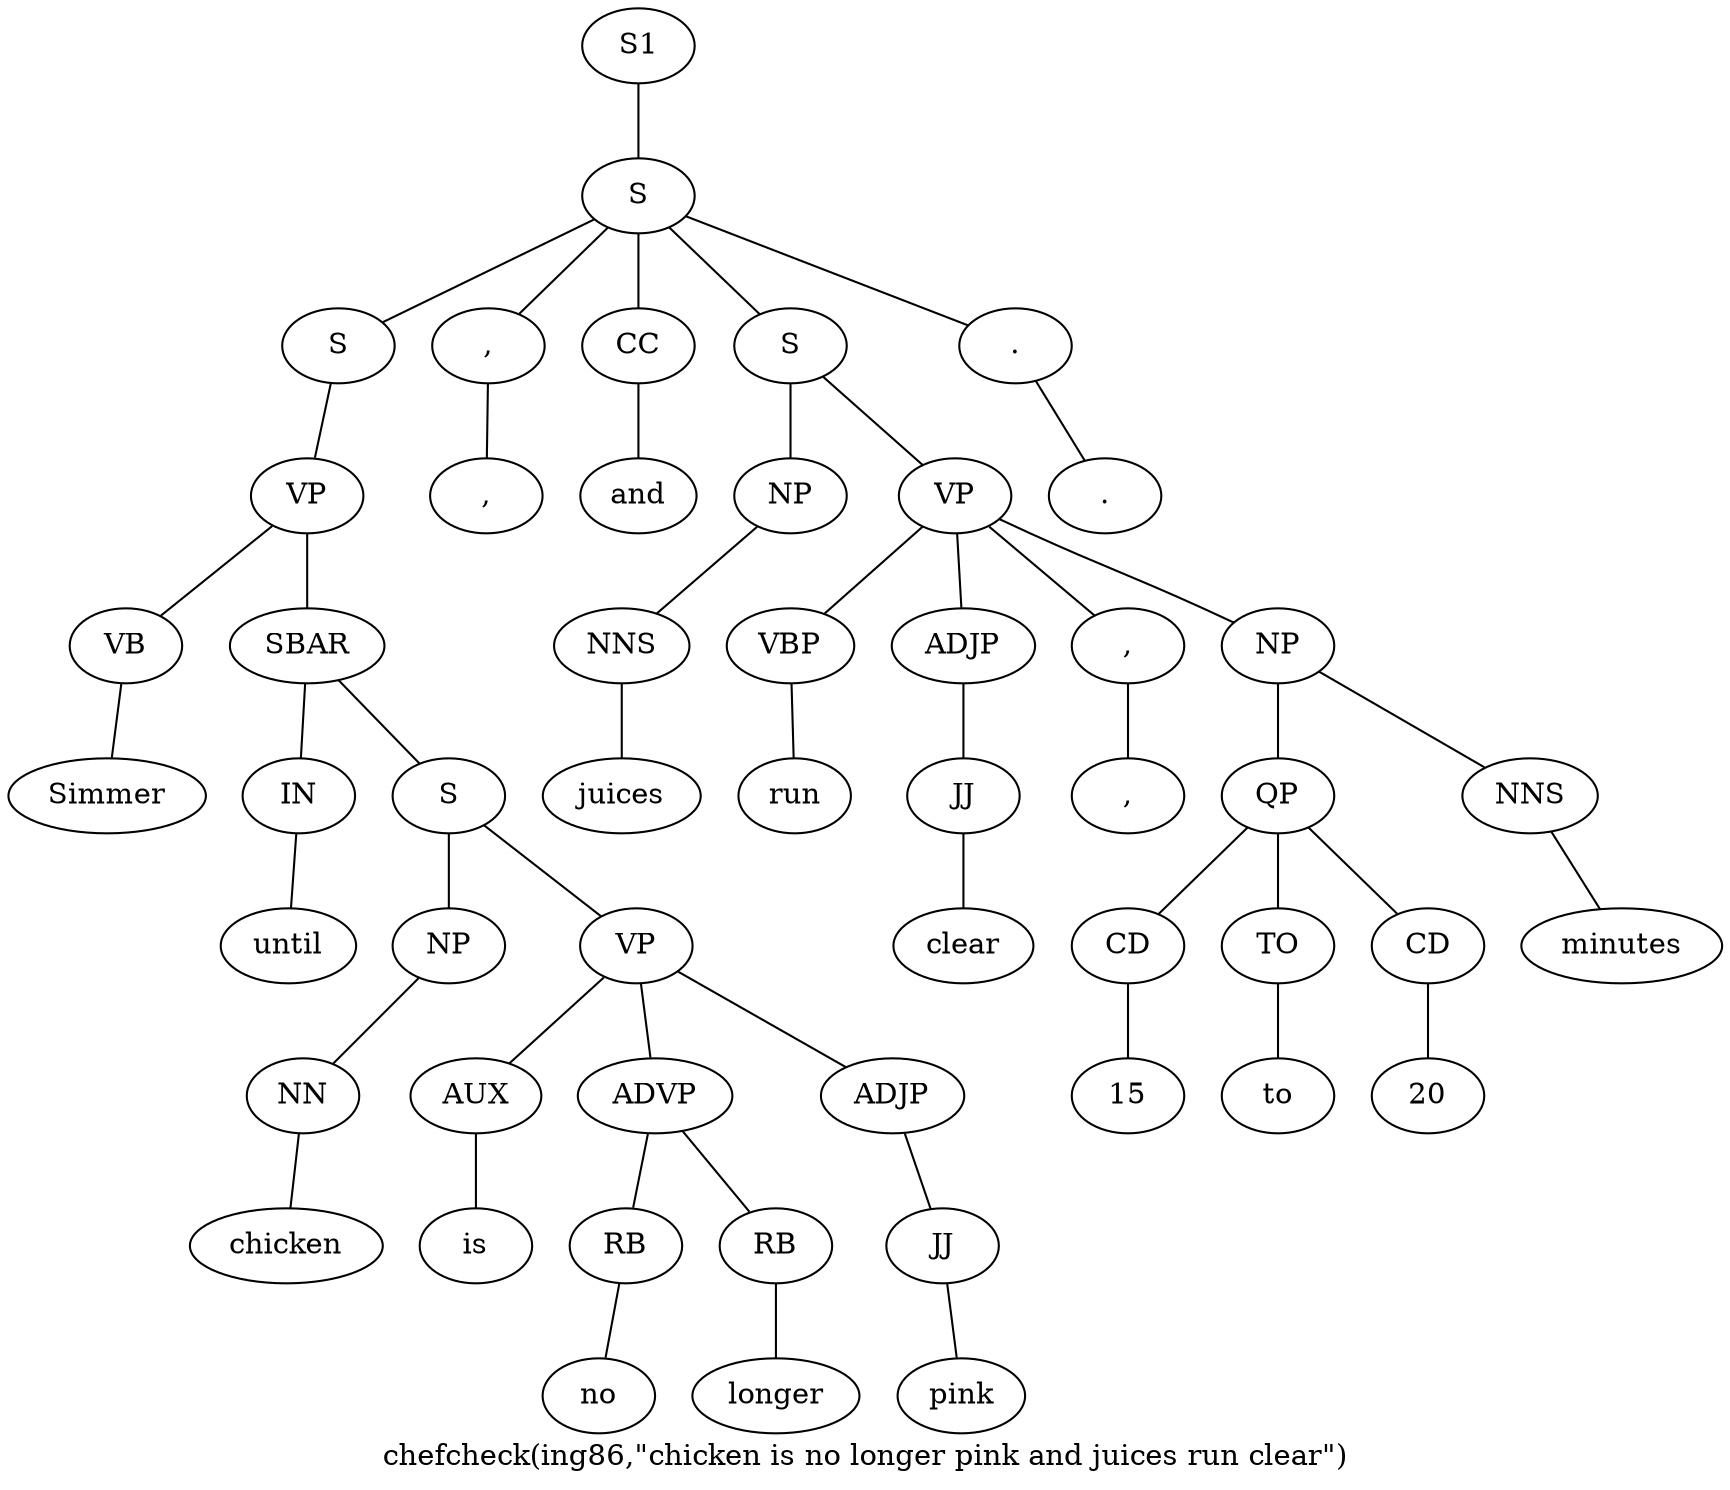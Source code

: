 graph SyntaxGraph {
	label = "chefcheck(ing86,\"chicken is no longer pink and juices run clear\")";
	Node0 [label="S1"];
	Node1 [label="S"];
	Node2 [label="S"];
	Node3 [label="VP"];
	Node4 [label="VB"];
	Node5 [label="Simmer"];
	Node6 [label="SBAR"];
	Node7 [label="IN"];
	Node8 [label="until"];
	Node9 [label="S"];
	Node10 [label="NP"];
	Node11 [label="NN"];
	Node12 [label="chicken"];
	Node13 [label="VP"];
	Node14 [label="AUX"];
	Node15 [label="is"];
	Node16 [label="ADVP"];
	Node17 [label="RB"];
	Node18 [label="no"];
	Node19 [label="RB"];
	Node20 [label="longer"];
	Node21 [label="ADJP"];
	Node22 [label="JJ"];
	Node23 [label="pink"];
	Node24 [label=","];
	Node25 [label=","];
	Node26 [label="CC"];
	Node27 [label="and"];
	Node28 [label="S"];
	Node29 [label="NP"];
	Node30 [label="NNS"];
	Node31 [label="juices"];
	Node32 [label="VP"];
	Node33 [label="VBP"];
	Node34 [label="run"];
	Node35 [label="ADJP"];
	Node36 [label="JJ"];
	Node37 [label="clear"];
	Node38 [label=","];
	Node39 [label=","];
	Node40 [label="NP"];
	Node41 [label="QP"];
	Node42 [label="CD"];
	Node43 [label="15"];
	Node44 [label="TO"];
	Node45 [label="to"];
	Node46 [label="CD"];
	Node47 [label="20"];
	Node48 [label="NNS"];
	Node49 [label="minutes"];
	Node50 [label="."];
	Node51 [label="."];

	Node0 -- Node1;
	Node1 -- Node2;
	Node1 -- Node24;
	Node1 -- Node26;
	Node1 -- Node28;
	Node1 -- Node50;
	Node2 -- Node3;
	Node3 -- Node4;
	Node3 -- Node6;
	Node4 -- Node5;
	Node6 -- Node7;
	Node6 -- Node9;
	Node7 -- Node8;
	Node9 -- Node10;
	Node9 -- Node13;
	Node10 -- Node11;
	Node11 -- Node12;
	Node13 -- Node14;
	Node13 -- Node16;
	Node13 -- Node21;
	Node14 -- Node15;
	Node16 -- Node17;
	Node16 -- Node19;
	Node17 -- Node18;
	Node19 -- Node20;
	Node21 -- Node22;
	Node22 -- Node23;
	Node24 -- Node25;
	Node26 -- Node27;
	Node28 -- Node29;
	Node28 -- Node32;
	Node29 -- Node30;
	Node30 -- Node31;
	Node32 -- Node33;
	Node32 -- Node35;
	Node32 -- Node38;
	Node32 -- Node40;
	Node33 -- Node34;
	Node35 -- Node36;
	Node36 -- Node37;
	Node38 -- Node39;
	Node40 -- Node41;
	Node40 -- Node48;
	Node41 -- Node42;
	Node41 -- Node44;
	Node41 -- Node46;
	Node42 -- Node43;
	Node44 -- Node45;
	Node46 -- Node47;
	Node48 -- Node49;
	Node50 -- Node51;
}